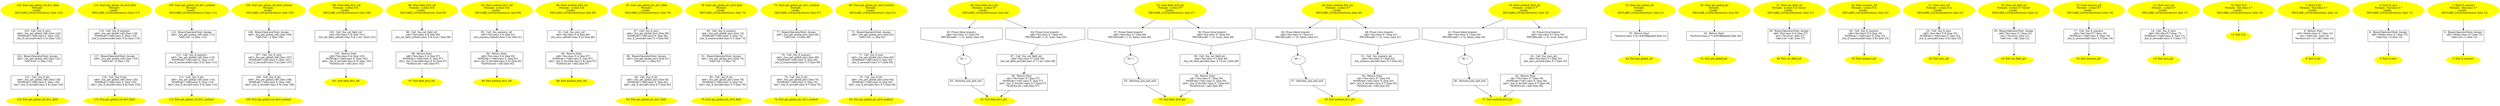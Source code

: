 /* @generated */
digraph iCFG {
123 [label="123:  Call _fun_X_zero \n   n$4=_fun_get_global_ref() [line 124]\n  NONEn$5=*n$4:class X  [line 124]\n  _fun_X_zero(n$4:class X &) [line 124]\n " shape="box"]
	

	 123 -> 122 ;
122 [label="122:  BinaryOperatorStmt: Assign \n   n$3=_fun_get_global_ref() [line 125]\n  *n$3.f:int =1 [line 125]\n " shape="box"]
	

	 122 -> 121 ;
121 [label="121:  Call _fun_X_div \n   n$0=_fun_get_global_ref() [line 126]\n  NONEn$1=*n$0:class X  [line 126]\n  n$2=_fun_X_div(n$0:class X &) [line 126]\n " shape="box"]
	

	 121 -> 120 ;
120 [label="120: Exit get_global_ref_div1_field \n  " color=yellow style=filled]
	

119 [label="119: Start get_global_ref_div1_field\nFormals: \nLocals:  \n   DECLARE_LOCALS(&return); [line 123]\n " color=yellow style=filled]
	

	 119 -> 123 ;
118 [label="118:  Call _fun_X_nonzero \n   n$4=_fun_get_global_ref() [line 118]\n  NONEn$5=*n$4:class X  [line 118]\n  _fun_X_nonzero(n$4:class X &) [line 118]\n " shape="box"]
	

	 118 -> 117 ;
117 [label="117:  BinaryOperatorStmt: Assign \n   n$3=_fun_get_global_ref() [line 119]\n  *n$3.f:int =0 [line 119]\n " shape="box"]
	

	 117 -> 116 ;
116 [label="116:  Call _fun_X_div \n   n$0=_fun_get_global_ref() [line 120]\n  NONEn$1=*n$0:class X  [line 120]\n  n$2=_fun_X_div(n$0:class X &) [line 120]\n " shape="box"]
	

	 116 -> 115 ;
115 [label="115: Exit get_global_ref_div0_field \n  " color=yellow style=filled]
	

114 [label="114: Start get_global_ref_div0_field\nFormals: \nLocals:  \n   DECLARE_LOCALS(&return); [line 117]\n " color=yellow style=filled]
	

	 114 -> 118 ;
113 [label="113:  BinaryOperatorStmt: Assign \n   n$5=_fun_get_global_ref() [line 112]\n  *n$5.f:int =0 [line 112]\n " shape="box"]
	

	 113 -> 112 ;
112 [label="112:  Call _fun_X_nonzero \n   n$3=_fun_get_global_ref() [line 113]\n  NONEn$4=*n$3:class X  [line 113]\n  _fun_X_nonzero(n$3:class X &) [line 113]\n " shape="box"]
	

	 112 -> 111 ;
111 [label="111:  Call _fun_X_div \n   n$0=_fun_get_global_ref() [line 114]\n  NONEn$1=*n$0:class X  [line 114]\n  n$2=_fun_X_div(n$0:class X &) [line 114]\n " shape="box"]
	

	 111 -> 110 ;
110 [label="110: Exit get_global_ref_div1_method \n  " color=yellow style=filled]
	

109 [label="109: Start get_global_ref_div1_method\nFormals: \nLocals:  \n   DECLARE_LOCALS(&return); [line 111]\n " color=yellow style=filled]
	

	 109 -> 113 ;
108 [label="108:  BinaryOperatorStmt: Assign \n   n$5=_fun_get_global_ref() [line 106]\n  *n$5.f:int =1 [line 106]\n " shape="box"]
	

	 108 -> 107 ;
107 [label="107:  Call _fun_X_zero \n   n$3=_fun_get_global_ref() [line 107]\n  NONEn$4=*n$3:class X  [line 107]\n  _fun_X_zero(n$3:class X &) [line 107]\n " shape="box"]
	

	 107 -> 106 ;
106 [label="106:  Call _fun_X_div \n   n$0=_fun_get_global_ref() [line 108]\n  NONEn$1=*n$0:class X  [line 108]\n  n$2=_fun_X_div(n$0:class X &) [line 108]\n " shape="box"]
	

	 106 -> 105 ;
105 [label="105: Exit get_global_ref_div0_method \n  " color=yellow style=filled]
	

104 [label="104: Start get_global_ref_div0_method\nFormals: \nLocals:  \n   DECLARE_LOCALS(&return); [line 105]\n " color=yellow style=filled]
	

	 104 -> 108 ;
103 [label="103:  Call _fun_set_field_ref \n   n$3=*&x:class X & [line 101]\n  _fun_set_field_ref(n$3:class X &,1:int ) [line 101]\n " shape="box"]
	

	 103 -> 102 ;
102 [label="102:  Return Stmt \n   n$0=*&x:class X & [line 102]\n  NONEn$1=*n$0:class X  [line 102]\n  n$2=_fun_X_div(n$0:class X &) [line 102]\n  *&return:int =n$2 [line 102]\n " shape="box"]
	

	 102 -> 101 ;
101 [label="101: Exit field_div1_ref \n  " color=yellow style=filled]
	

100 [label="100: Start field_div1_ref\nFormals:  x:class X &\nLocals:  \n   DECLARE_LOCALS(&return); [line 100]\n " color=yellow style=filled]
	

	 100 -> 103 ;
99 [label="99:  Call _fun_set_field_ref \n   n$3=*&x:class X & [line 96]\n  _fun_set_field_ref(n$3:class X &,0:int ) [line 96]\n " shape="box"]
	

	 99 -> 98 ;
98 [label="98:  Return Stmt \n   n$0=*&x:class X & [line 97]\n  NONEn$1=*n$0:class X  [line 97]\n  n$2=_fun_X_div(n$0:class X &) [line 97]\n  *&return:int =n$2 [line 97]\n " shape="box"]
	

	 98 -> 97 ;
97 [label="97: Exit field_div0_ref \n  " color=yellow style=filled]
	

96 [label="96: Start field_div0_ref\nFormals:  x:class X &\nLocals:  \n   DECLARE_LOCALS(&return); [line 95]\n " color=yellow style=filled]
	

	 96 -> 99 ;
95 [label="95:  Call _fun_nonzero_ref \n   n$3=*&x:class X & [line 91]\n  _fun_nonzero_ref(n$3:class X &) [line 91]\n " shape="box"]
	

	 95 -> 94 ;
94 [label="94:  Return Stmt \n   n$0=*&x:class X & [line 92]\n  NONEn$1=*n$0:class X  [line 92]\n  n$2=_fun_X_div(n$0:class X &) [line 92]\n  *&return:int =n$2 [line 92]\n " shape="box"]
	

	 94 -> 93 ;
93 [label="93: Exit method_div1_ref \n  " color=yellow style=filled]
	

92 [label="92: Start method_div1_ref\nFormals:  x:class X &\nLocals:  \n   DECLARE_LOCALS(&return); [line 90]\n " color=yellow style=filled]
	

	 92 -> 95 ;
91 [label="91:  Call _fun_zero_ref \n   n$3=*&x:class X & [line 86]\n  _fun_zero_ref(n$3:class X &) [line 86]\n " shape="box"]
	

	 91 -> 90 ;
90 [label="90:  Return Stmt \n   n$0=*&x:class X & [line 87]\n  NONEn$1=*n$0:class X  [line 87]\n  n$2=_fun_X_div(n$0:class X &) [line 87]\n  *&return:int =n$2 [line 87]\n " shape="box"]
	

	 90 -> 89 ;
89 [label="89: Exit method_div0_ref \n  " color=yellow style=filled]
	

88 [label="88: Start method_div0_ref\nFormals:  x:class X &\nLocals:  \n   DECLARE_LOCALS(&return); [line 85]\n " color=yellow style=filled]
	

	 88 -> 91 ;
87 [label="87:  Call _fun_X_zero \n   n$4=_fun_get_global_ptr() [line 80]\n  NONEn$5=*n$4:class X  [line 80]\n  _fun_X_zero(n$4:class X *) [line 80]\n " shape="box"]
	

	 87 -> 86 ;
86 [label="86:  BinaryOperatorStmt: Assign \n   n$3=_fun_get_global_ptr() [line 81]\n  *n$3.f:int =1 [line 81]\n " shape="box"]
	

	 86 -> 85 ;
85 [label="85:  Call _fun_X_div \n   n$0=_fun_get_global_ptr() [line 82]\n  NONEn$1=*n$0:class X  [line 82]\n  n$2=_fun_X_div(n$0:class X *) [line 82]\n " shape="box"]
	

	 85 -> 84 ;
84 [label="84: Exit get_global_ptr_div1_field \n  " color=yellow style=filled]
	

83 [label="83: Start get_global_ptr_div1_field\nFormals: \nLocals:  \n   DECLARE_LOCALS(&return); [line 79]\n " color=yellow style=filled]
	

	 83 -> 87 ;
82 [label="82:  Call _fun_X_nonzero \n   n$4=_fun_get_global_ptr() [line 74]\n  NONEn$5=*n$4:class X  [line 74]\n  _fun_X_nonzero(n$4:class X *) [line 74]\n " shape="box"]
	

	 82 -> 81 ;
81 [label="81:  BinaryOperatorStmt: Assign \n   n$3=_fun_get_global_ptr() [line 75]\n  *n$3.f:int =0 [line 75]\n " shape="box"]
	

	 81 -> 80 ;
80 [label="80:  Call _fun_X_div \n   n$0=_fun_get_global_ptr() [line 76]\n  NONEn$1=*n$0:class X  [line 76]\n  n$2=_fun_X_div(n$0:class X *) [line 76]\n " shape="box"]
	

	 80 -> 79 ;
79 [label="79: Exit get_global_ptr_div0_field \n  " color=yellow style=filled]
	

78 [label="78: Start get_global_ptr_div0_field\nFormals: \nLocals:  \n   DECLARE_LOCALS(&return); [line 73]\n " color=yellow style=filled]
	

	 78 -> 82 ;
77 [label="77:  BinaryOperatorStmt: Assign \n   n$5=_fun_get_global_ptr() [line 68]\n  *n$5.f:int =0 [line 68]\n " shape="box"]
	

	 77 -> 76 ;
76 [label="76:  Call _fun_X_nonzero \n   n$3=_fun_get_global_ptr() [line 69]\n  NONEn$4=*n$3:class X  [line 69]\n  _fun_X_nonzero(n$3:class X *) [line 69]\n " shape="box"]
	

	 76 -> 75 ;
75 [label="75:  Call _fun_X_div \n   n$0=_fun_get_global_ptr() [line 70]\n  NONEn$1=*n$0:class X  [line 70]\n  n$2=_fun_X_div(n$0:class X *) [line 70]\n " shape="box"]
	

	 75 -> 74 ;
74 [label="74: Exit get_global_ptr_div1_method \n  " color=yellow style=filled]
	

73 [label="73: Start get_global_ptr_div1_method\nFormals: \nLocals:  \n   DECLARE_LOCALS(&return); [line 67]\n " color=yellow style=filled]
	

	 73 -> 77 ;
72 [label="72:  BinaryOperatorStmt: Assign \n   n$5=_fun_get_global_ptr() [line 62]\n  *n$5.f:int =1 [line 62]\n " shape="box"]
	

	 72 -> 71 ;
71 [label="71:  Call _fun_X_zero \n   n$3=_fun_get_global_ptr() [line 63]\n  NONEn$4=*n$3:class X  [line 63]\n  _fun_X_zero(n$3:class X *) [line 63]\n " shape="box"]
	

	 71 -> 70 ;
70 [label="70:  Call _fun_X_div \n   n$0=_fun_get_global_ptr() [line 64]\n  NONEn$1=*n$0:class X  [line 64]\n  n$2=_fun_X_div(n$0:class X *) [line 64]\n " shape="box"]
	

	 70 -> 69 ;
69 [label="69: Exit get_global_ptr_div0_method \n  " color=yellow style=filled]
	

68 [label="68: Start get_global_ptr_div0_method\nFormals: \nLocals:  \n   DECLARE_LOCALS(&return); [line 61]\n " color=yellow style=filled]
	

	 68 -> 72 ;
67 [label="67:  Call _fun_set_field_ptr \n   n$4=*&x:class X * [line 56]\n  _fun_set_field_ptr(n$4:class X *,1:int ) [line 56]\n " shape="box"]
	

	 67 -> 66 ;
66 [label="66:  Return Stmt \n   n$1=*&x:class X * [line 57]\n  NONEn$2=*n$1:class X  [line 57]\n  n$3=_fun_X_div(n$1:class X *) [line 57]\n  *&return:int =n$3 [line 57]\n " shape="box"]
	

	 66 -> 61 ;
65 [label="65: Prune (false branch) \n   n$0=*&x:class X * [line 55]\n  PRUNE((n$0 == 0), false); [line 55]\n " shape="invhouse"]
	

	 65 -> 62 ;
64 [label="64: Prune (true branch) \n   n$0=*&x:class X * [line 55]\n  PRUNE((n$0 != 0), true); [line 55]\n " shape="invhouse"]
	

	 64 -> 67 ;
63 [label="63:  between_join_and_exit \n  " shape="box"]
	

	 63 -> 61 ;
62 [label="62: + \n  " ]
	

	 62 -> 63 ;
61 [label="61: Exit field_div1_ptr \n  " color=yellow style=filled]
	

60 [label="60: Start field_div1_ptr\nFormals:  x:class X *\nLocals:  \n   DECLARE_LOCALS(&return); [line 54]\n " color=yellow style=filled]
	

	 60 -> 64 ;
	 60 -> 65 ;
59 [label="59:  Call _fun_set_field_ptr \n   n$4=*&x:class X * [line 49]\n  _fun_set_field_ptr(n$4:class X *,0:int ) [line 49]\n " shape="box"]
	

	 59 -> 58 ;
58 [label="58:  Return Stmt \n   n$1=*&x:class X * [line 50]\n  NONEn$2=*n$1:class X  [line 50]\n  n$3=_fun_X_div(n$1:class X *) [line 50]\n  *&return:int =n$3 [line 50]\n " shape="box"]
	

	 58 -> 53 ;
57 [label="57: Prune (false branch) \n   n$0=*&x:class X * [line 48]\n  PRUNE((n$0 == 0), false); [line 48]\n " shape="invhouse"]
	

	 57 -> 54 ;
56 [label="56: Prune (true branch) \n   n$0=*&x:class X * [line 48]\n  PRUNE((n$0 != 0), true); [line 48]\n " shape="invhouse"]
	

	 56 -> 59 ;
55 [label="55:  between_join_and_exit \n  " shape="box"]
	

	 55 -> 53 ;
54 [label="54: + \n  " ]
	

	 54 -> 55 ;
53 [label="53: Exit field_div0_ptr \n  " color=yellow style=filled]
	

52 [label="52: Start field_div0_ptr\nFormals:  x:class X *\nLocals:  \n   DECLARE_LOCALS(&return); [line 47]\n " color=yellow style=filled]
	

	 52 -> 56 ;
	 52 -> 57 ;
51 [label="51:  Call _fun_nonzero_ptr \n   n$4=*&x:class X * [line 42]\n  _fun_nonzero_ptr(n$4:class X *) [line 42]\n " shape="box"]
	

	 51 -> 50 ;
50 [label="50:  Return Stmt \n   n$1=*&x:class X * [line 43]\n  NONEn$2=*n$1:class X  [line 43]\n  n$3=_fun_X_div(n$1:class X *) [line 43]\n  *&return:int =n$3 [line 43]\n " shape="box"]
	

	 50 -> 45 ;
49 [label="49: Prune (false branch) \n   n$0=*&x:class X * [line 41]\n  PRUNE((n$0 == 0), false); [line 41]\n " shape="invhouse"]
	

	 49 -> 46 ;
48 [label="48: Prune (true branch) \n   n$0=*&x:class X * [line 41]\n  PRUNE((n$0 != 0), true); [line 41]\n " shape="invhouse"]
	

	 48 -> 51 ;
47 [label="47:  between_join_and_exit \n  " shape="box"]
	

	 47 -> 45 ;
46 [label="46: + \n  " ]
	

	 46 -> 47 ;
45 [label="45: Exit method_div1_ptr \n  " color=yellow style=filled]
	

44 [label="44: Start method_div1_ptr\nFormals:  x:class X *\nLocals:  \n   DECLARE_LOCALS(&return); [line 40]\n " color=yellow style=filled]
	

	 44 -> 48 ;
	 44 -> 49 ;
43 [label="43:  Call _fun_zero_ptr \n   n$4=*&x:class X * [line 35]\n  _fun_zero_ptr(n$4:class X *) [line 35]\n " shape="box"]
	

	 43 -> 42 ;
42 [label="42:  Return Stmt \n   n$1=*&x:class X * [line 36]\n  NONEn$2=*n$1:class X  [line 36]\n  n$3=_fun_X_div(n$1:class X *) [line 36]\n  *&return:int =n$3 [line 36]\n " shape="box"]
	

	 42 -> 37 ;
41 [label="41: Prune (false branch) \n   n$0=*&x:class X * [line 34]\n  PRUNE((n$0 == 0), false); [line 34]\n " shape="invhouse"]
	

	 41 -> 38 ;
40 [label="40: Prune (true branch) \n   n$0=*&x:class X * [line 34]\n  PRUNE((n$0 != 0), true); [line 34]\n " shape="invhouse"]
	

	 40 -> 43 ;
39 [label="39:  between_join_and_exit \n  " shape="box"]
	

	 39 -> 37 ;
38 [label="38: + \n  " ]
	

	 38 -> 39 ;
37 [label="37: Exit method_div0_ptr \n  " color=yellow style=filled]
	

36 [label="36: Start method_div0_ptr\nFormals:  x:class X *\nLocals:  \n   DECLARE_LOCALS(&return); [line 33]\n " color=yellow style=filled]
	

	 36 -> 40 ;
	 36 -> 41 ;
35 [label="35:  Return Stmt \n   *&return:class X &=&#GB$global [line 31]\n " shape="box"]
	

	 35 -> 34 ;
34 [label="34: Exit get_global_ref \n  " color=yellow style=filled]
	

33 [label="33: Start get_global_ref\nFormals: \nLocals:  \n   DECLARE_LOCALS(&return); [line 31]\n " color=yellow style=filled]
	

	 33 -> 35 ;
32 [label="32:  Return Stmt \n   *&return:class X *=&#GB$global [line 30]\n " shape="box"]
	

	 32 -> 31 ;
31 [label="31: Exit get_global_ptr \n  " color=yellow style=filled]
	

30 [label="30: Start get_global_ptr\nFormals: \nLocals:  \n   DECLARE_LOCALS(&return); [line 30]\n " color=yellow style=filled]
	

	 30 -> 32 ;
29 [label="29:  BinaryOperatorStmt: Assign \n   n$0=*&x:class X & [line 27]\n  n$1=*&val:int  [line 27]\n  *n$0.f:int =n$1 [line 27]\n " shape="box"]
	

	 29 -> 28 ;
28 [label="28: Exit set_field_ref \n  " color=yellow style=filled]
	

27 [label="27: Start set_field_ref\nFormals:  x:class X & val:int \nLocals:  \n   DECLARE_LOCALS(&return); [line 27]\n " color=yellow style=filled]
	

	 27 -> 29 ;
26 [label="26:  Call _fun_X_nonzero \n   n$0=*&x:class X & [line 25]\n  NONEn$1=*n$0:class X  [line 25]\n  _fun_X_nonzero(n$0:class X &) [line 25]\n " shape="box"]
	

	 26 -> 25 ;
25 [label="25: Exit nonzero_ref \n  " color=yellow style=filled]
	

24 [label="24: Start nonzero_ref\nFormals:  x:class X &\nLocals:  \n   DECLARE_LOCALS(&return); [line 25]\n " color=yellow style=filled]
	

	 24 -> 26 ;
23 [label="23:  Call _fun_X_zero \n   n$0=*&x:class X & [line 23]\n  NONEn$1=*n$0:class X  [line 23]\n  _fun_X_zero(n$0:class X &) [line 23]\n " shape="box"]
	

	 23 -> 22 ;
22 [label="22: Exit zero_ref \n  " color=yellow style=filled]
	

21 [label="21: Start zero_ref\nFormals:  x:class X &\nLocals:  \n   DECLARE_LOCALS(&return); [line 23]\n " color=yellow style=filled]
	

	 21 -> 23 ;
20 [label="20:  BinaryOperatorStmt: Assign \n   n$0=*&x:class X * [line 21]\n  n$1=*&val:int  [line 21]\n  *n$0.f:int =n$1 [line 21]\n " shape="box"]
	

	 20 -> 19 ;
19 [label="19: Exit set_field_ptr \n  " color=yellow style=filled]
	

18 [label="18: Start set_field_ptr\nFormals:  x:class X * val:int \nLocals:  \n   DECLARE_LOCALS(&return); [line 21]\n " color=yellow style=filled]
	

	 18 -> 20 ;
17 [label="17:  Call _fun_X_nonzero \n   n$0=*&x:class X * [line 19]\n  NONEn$1=*n$0:class X  [line 19]\n  _fun_X_nonzero(n$0:class X *) [line 19]\n " shape="box"]
	

	 17 -> 16 ;
16 [label="16: Exit nonzero_ptr \n  " color=yellow style=filled]
	

15 [label="15: Start nonzero_ptr\nFormals:  x:class X *\nLocals:  \n   DECLARE_LOCALS(&return); [line 19]\n " color=yellow style=filled]
	

	 15 -> 17 ;
14 [label="14:  Call _fun_X_zero \n   n$0=*&x:class X * [line 17]\n  NONEn$1=*n$0:class X  [line 17]\n  _fun_X_zero(n$0:class X *) [line 17]\n " shape="box"]
	

	 14 -> 13 ;
13 [label="13: Exit zero_ptr \n  " color=yellow style=filled]
	

12 [label="12: Start zero_ptr\nFormals:  x:class X *\nLocals:  \n   DECLARE_LOCALS(&return); [line 17]\n " color=yellow style=filled]
	

	 12 -> 14 ;
11 [label="11: Exit X_X \n  " color=yellow style=filled]
	

10 [label="10: Start X_X\nFormals:  this:class X *\nLocals:  \n   DECLARE_LOCALS(&return); [line 10]\n " color=yellow style=filled]
	

	 10 -> 11 ;
9 [label="9:  Return Stmt \n   n$0=*&this:class X * [line 14]\n  n$1=*n$0.f:int  [line 14]\n  *&return:int =(1 / n$1) [line 14]\n " shape="box"]
	

	 9 -> 8 ;
8 [label="8: Exit X_div \n  " color=yellow style=filled]
	

7 [label="7: Start X_div\nFormals:  this:class X *\nLocals:  \n   DECLARE_LOCALS(&return); [line 14]\n " color=yellow style=filled]
	

	 7 -> 9 ;
6 [label="6:  BinaryOperatorStmt: Assign \n   n$0=*&this:class X * [line 13]\n  *n$0.f:int =0 [line 13]\n " shape="box"]
	

	 6 -> 5 ;
5 [label="5: Exit X_zero \n  " color=yellow style=filled]
	

4 [label="4: Start X_zero\nFormals:  this:class X *\nLocals:  \n   DECLARE_LOCALS(&return); [line 13]\n " color=yellow style=filled]
	

	 4 -> 6 ;
3 [label="3:  BinaryOperatorStmt: Assign \n   n$0=*&this:class X * [line 12]\n  *n$0.f:int =1 [line 12]\n " shape="box"]
	

	 3 -> 2 ;
2 [label="2: Exit X_nonzero \n  " color=yellow style=filled]
	

1 [label="1: Start X_nonzero\nFormals:  this:class X *\nLocals:  \n   DECLARE_LOCALS(&return); [line 12]\n " color=yellow style=filled]
	

	 1 -> 3 ;
}
